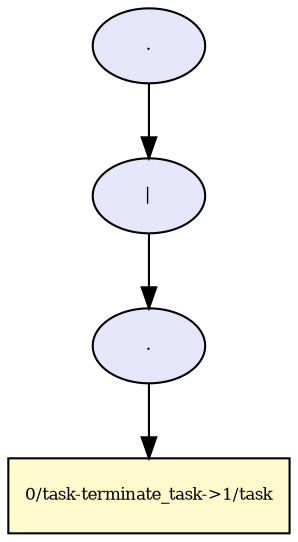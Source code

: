 digraph RGL__DirectedAdjacencyGraph {3[fontsize = 8,label = ".",shape = ellipse, fillcolor="#e6e6fa", style = filled]

3 -> 2[fontsize = 8, color="#000000"]

2[fontsize = 8,label = "|",shape = ellipse, fillcolor="#e6e6fa", style = filled]

2 -> 1[fontsize = 8, color="#000000"]

1[fontsize = 8,label = ".",shape = ellipse, fillcolor="#e6e6fa", style = filled]

1 -> 0[fontsize = 8, color="#000000"]

0[fontsize = 8,label = "0/task-terminate_task->1/task",shape = rectangle, fillcolor="#fffacd", style = filled]

}